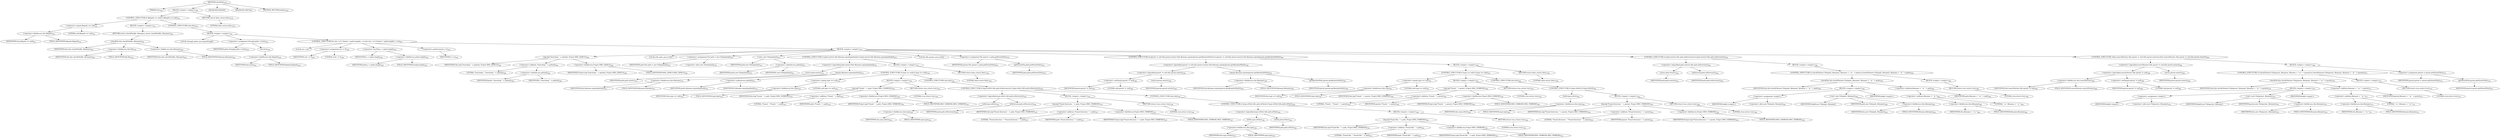 digraph "checkFile" {  
"659" [label = <(METHOD,checkFile)<SUB>320</SUB>> ]
"64" [label = <(PARAM,this)<SUB>320</SUB>> ]
"660" [label = <(BLOCK,&lt;empty&gt;,&lt;empty&gt;)<SUB>320</SUB>> ]
"661" [label = <(CONTROL_STRUCTURE,if (filepath == null),if (filepath == null))<SUB>321</SUB>> ]
"662" [label = <(&lt;operator&gt;.equals,filepath == null)<SUB>321</SUB>> ]
"663" [label = <(&lt;operator&gt;.fieldAccess,this.filepath)<SUB>321</SUB>> ]
"664" [label = <(IDENTIFIER,this,filepath == null)<SUB>321</SUB>> ]
"665" [label = <(FIELD_IDENTIFIER,filepath,filepath)<SUB>321</SUB>> ]
"666" [label = <(LITERAL,null,filepath == null)<SUB>321</SUB>> ]
"667" [label = <(BLOCK,&lt;empty&gt;,&lt;empty&gt;)<SUB>321</SUB>> ]
"668" [label = <(RETURN,return checkFile(file, filename);,return checkFile(file, filename);)<SUB>322</SUB>> ]
"669" [label = <(checkFile,this.checkFile(file, filename))<SUB>322</SUB>> ]
"63" [label = <(IDENTIFIER,this,this.checkFile(file, filename))<SUB>322</SUB>> ]
"670" [label = <(&lt;operator&gt;.fieldAccess,this.file)<SUB>322</SUB>> ]
"671" [label = <(IDENTIFIER,this,this.checkFile(file, filename))<SUB>322</SUB>> ]
"672" [label = <(FIELD_IDENTIFIER,file,file)<SUB>322</SUB>> ]
"673" [label = <(&lt;operator&gt;.fieldAccess,this.filename)<SUB>322</SUB>> ]
"674" [label = <(IDENTIFIER,this,this.checkFile(file, filename))<SUB>322</SUB>> ]
"675" [label = <(FIELD_IDENTIFIER,filename,filename)<SUB>322</SUB>> ]
"676" [label = <(CONTROL_STRUCTURE,else,else)<SUB>323</SUB>> ]
"677" [label = <(BLOCK,&lt;empty&gt;,&lt;empty&gt;)<SUB>323</SUB>> ]
"678" [label = <(LOCAL,String[] paths: java.lang.String[])> ]
"679" [label = <(&lt;operator&gt;.assignment,String[] paths = list())<SUB>324</SUB>> ]
"680" [label = <(IDENTIFIER,paths,String[] paths = list())<SUB>324</SUB>> ]
"681" [label = <(list,list())<SUB>324</SUB>> ]
"682" [label = <(&lt;operator&gt;.fieldAccess,this.filepath)<SUB>324</SUB>> ]
"683" [label = <(IDENTIFIER,this,list())<SUB>324</SUB>> ]
"684" [label = <(FIELD_IDENTIFIER,filepath,filepath)<SUB>324</SUB>> ]
"685" [label = <(CONTROL_STRUCTURE,for (int i = 0; Some(i &lt; paths.length); ++i),for (int i = 0; Some(i &lt; paths.length); ++i))<SUB>325</SUB>> ]
"686" [label = <(LOCAL,int i: int)> ]
"687" [label = <(&lt;operator&gt;.assignment,int i = 0)<SUB>325</SUB>> ]
"688" [label = <(IDENTIFIER,i,int i = 0)<SUB>325</SUB>> ]
"689" [label = <(LITERAL,0,int i = 0)<SUB>325</SUB>> ]
"690" [label = <(&lt;operator&gt;.lessThan,i &lt; paths.length)<SUB>325</SUB>> ]
"691" [label = <(IDENTIFIER,i,i &lt; paths.length)<SUB>325</SUB>> ]
"692" [label = <(&lt;operator&gt;.fieldAccess,paths.length)<SUB>325</SUB>> ]
"693" [label = <(IDENTIFIER,paths,i &lt; paths.length)<SUB>325</SUB>> ]
"694" [label = <(FIELD_IDENTIFIER,length,length)<SUB>325</SUB>> ]
"695" [label = <(&lt;operator&gt;.preIncrement,++i)<SUB>325</SUB>> ]
"696" [label = <(IDENTIFIER,i,++i)<SUB>325</SUB>> ]
"697" [label = <(BLOCK,&lt;empty&gt;,&lt;empty&gt;)<SUB>325</SUB>> ]
"698" [label = <(log,log(&quot;Searching &quot; + paths[i], Project.MSG_DEBUG))<SUB>326</SUB>> ]
"65" [label = <(IDENTIFIER,this,log(&quot;Searching &quot; + paths[i], Project.MSG_DEBUG))<SUB>326</SUB>> ]
"699" [label = <(&lt;operator&gt;.addition,&quot;Searching &quot; + paths[i])<SUB>326</SUB>> ]
"700" [label = <(LITERAL,&quot;Searching &quot;,&quot;Searching &quot; + paths[i])<SUB>326</SUB>> ]
"701" [label = <(&lt;operator&gt;.indexAccess,paths[i])<SUB>326</SUB>> ]
"702" [label = <(IDENTIFIER,paths,&quot;Searching &quot; + paths[i])<SUB>326</SUB>> ]
"703" [label = <(IDENTIFIER,i,&quot;Searching &quot; + paths[i])<SUB>326</SUB>> ]
"704" [label = <(&lt;operator&gt;.fieldAccess,Project.MSG_DEBUG)<SUB>326</SUB>> ]
"705" [label = <(IDENTIFIER,Project,log(&quot;Searching &quot; + paths[i], Project.MSG_DEBUG))<SUB>326</SUB>> ]
"706" [label = <(FIELD_IDENTIFIER,MSG_DEBUG,MSG_DEBUG)<SUB>326</SUB>> ]
"67" [label = <(LOCAL,File path: java.io.File)> ]
"707" [label = <(&lt;operator&gt;.assignment,File path = new File(paths[i]))<SUB>327</SUB>> ]
"708" [label = <(IDENTIFIER,path,File path = new File(paths[i]))<SUB>327</SUB>> ]
"709" [label = <(&lt;operator&gt;.alloc,new File(paths[i]))<SUB>327</SUB>> ]
"710" [label = <(&lt;init&gt;,new File(paths[i]))<SUB>327</SUB>> ]
"66" [label = <(IDENTIFIER,path,new File(paths[i]))<SUB>327</SUB>> ]
"711" [label = <(&lt;operator&gt;.indexAccess,paths[i])<SUB>327</SUB>> ]
"712" [label = <(IDENTIFIER,paths,new File(paths[i]))<SUB>327</SUB>> ]
"713" [label = <(IDENTIFIER,i,new File(paths[i]))<SUB>327</SUB>> ]
"714" [label = <(CONTROL_STRUCTURE,if (path.exists() &amp;&amp; filename.equals(paths[i])),if (path.exists() &amp;&amp; filename.equals(paths[i])))<SUB>331</SUB>> ]
"715" [label = <(&lt;operator&gt;.logicalAnd,path.exists() &amp;&amp; filename.equals(paths[i]))<SUB>331</SUB>> ]
"716" [label = <(exists,path.exists())<SUB>331</SUB>> ]
"717" [label = <(IDENTIFIER,path,path.exists())<SUB>331</SUB>> ]
"718" [label = <(equals,filename.equals(paths[i]))<SUB>331</SUB>> ]
"719" [label = <(&lt;operator&gt;.fieldAccess,this.filename)<SUB>331</SUB>> ]
"720" [label = <(IDENTIFIER,this,filename.equals(paths[i]))<SUB>331</SUB>> ]
"721" [label = <(FIELD_IDENTIFIER,filename,filename)<SUB>331</SUB>> ]
"722" [label = <(&lt;operator&gt;.indexAccess,paths[i])<SUB>331</SUB>> ]
"723" [label = <(IDENTIFIER,paths,filename.equals(paths[i]))<SUB>331</SUB>> ]
"724" [label = <(IDENTIFIER,i,filename.equals(paths[i]))<SUB>331</SUB>> ]
"725" [label = <(BLOCK,&lt;empty&gt;,&lt;empty&gt;)<SUB>331</SUB>> ]
"726" [label = <(CONTROL_STRUCTURE,if (type == null),if (type == null))<SUB>332</SUB>> ]
"727" [label = <(&lt;operator&gt;.equals,type == null)<SUB>332</SUB>> ]
"728" [label = <(&lt;operator&gt;.fieldAccess,this.type)<SUB>332</SUB>> ]
"729" [label = <(IDENTIFIER,this,type == null)<SUB>332</SUB>> ]
"730" [label = <(FIELD_IDENTIFIER,type,type)<SUB>332</SUB>> ]
"731" [label = <(LITERAL,null,type == null)<SUB>332</SUB>> ]
"732" [label = <(BLOCK,&lt;empty&gt;,&lt;empty&gt;)<SUB>332</SUB>> ]
"733" [label = <(log,log(&quot;Found: &quot; + path, Project.MSG_VERBOSE))<SUB>333</SUB>> ]
"68" [label = <(IDENTIFIER,this,log(&quot;Found: &quot; + path, Project.MSG_VERBOSE))<SUB>333</SUB>> ]
"734" [label = <(&lt;operator&gt;.addition,&quot;Found: &quot; + path)<SUB>333</SUB>> ]
"735" [label = <(LITERAL,&quot;Found: &quot;,&quot;Found: &quot; + path)<SUB>333</SUB>> ]
"736" [label = <(IDENTIFIER,path,&quot;Found: &quot; + path)<SUB>333</SUB>> ]
"737" [label = <(&lt;operator&gt;.fieldAccess,Project.MSG_VERBOSE)<SUB>333</SUB>> ]
"738" [label = <(IDENTIFIER,Project,log(&quot;Found: &quot; + path, Project.MSG_VERBOSE))<SUB>333</SUB>> ]
"739" [label = <(FIELD_IDENTIFIER,MSG_VERBOSE,MSG_VERBOSE)<SUB>333</SUB>> ]
"740" [label = <(RETURN,return true;,return true;)<SUB>334</SUB>> ]
"741" [label = <(LITERAL,true,return true;)<SUB>334</SUB>> ]
"742" [label = <(CONTROL_STRUCTURE,else,else)<SUB>335</SUB>> ]
"743" [label = <(CONTROL_STRUCTURE,if (type.isDir() &amp;&amp; path.isDirectory()),if (type.isDir() &amp;&amp; path.isDirectory()))<SUB>335</SUB>> ]
"744" [label = <(&lt;operator&gt;.logicalAnd,type.isDir() &amp;&amp; path.isDirectory())<SUB>335</SUB>> ]
"745" [label = <(isDir,type.isDir())<SUB>335</SUB>> ]
"746" [label = <(&lt;operator&gt;.fieldAccess,this.type)<SUB>335</SUB>> ]
"747" [label = <(IDENTIFIER,this,type.isDir())<SUB>335</SUB>> ]
"748" [label = <(FIELD_IDENTIFIER,type,type)<SUB>335</SUB>> ]
"749" [label = <(isDirectory,path.isDirectory())<SUB>336</SUB>> ]
"750" [label = <(IDENTIFIER,path,path.isDirectory())<SUB>336</SUB>> ]
"751" [label = <(BLOCK,&lt;empty&gt;,&lt;empty&gt;)<SUB>336</SUB>> ]
"752" [label = <(log,log(&quot;Found directory: &quot; + path, Project.MSG_VERBOSE))<SUB>337</SUB>> ]
"69" [label = <(IDENTIFIER,this,log(&quot;Found directory: &quot; + path, Project.MSG_VERBOSE))<SUB>337</SUB>> ]
"753" [label = <(&lt;operator&gt;.addition,&quot;Found directory: &quot; + path)<SUB>337</SUB>> ]
"754" [label = <(LITERAL,&quot;Found directory: &quot;,&quot;Found directory: &quot; + path)<SUB>337</SUB>> ]
"755" [label = <(IDENTIFIER,path,&quot;Found directory: &quot; + path)<SUB>337</SUB>> ]
"756" [label = <(&lt;operator&gt;.fieldAccess,Project.MSG_VERBOSE)<SUB>337</SUB>> ]
"757" [label = <(IDENTIFIER,Project,log(&quot;Found directory: &quot; + path, Project.MSG_VERBOSE))<SUB>337</SUB>> ]
"758" [label = <(FIELD_IDENTIFIER,MSG_VERBOSE,MSG_VERBOSE)<SUB>337</SUB>> ]
"759" [label = <(RETURN,return true;,return true;)<SUB>338</SUB>> ]
"760" [label = <(LITERAL,true,return true;)<SUB>338</SUB>> ]
"761" [label = <(CONTROL_STRUCTURE,else,else)<SUB>339</SUB>> ]
"762" [label = <(CONTROL_STRUCTURE,if (type.isFile() &amp;&amp; path.isFile()),if (type.isFile() &amp;&amp; path.isFile()))<SUB>339</SUB>> ]
"763" [label = <(&lt;operator&gt;.logicalAnd,type.isFile() &amp;&amp; path.isFile())<SUB>339</SUB>> ]
"764" [label = <(isFile,type.isFile())<SUB>339</SUB>> ]
"765" [label = <(&lt;operator&gt;.fieldAccess,this.type)<SUB>339</SUB>> ]
"766" [label = <(IDENTIFIER,this,type.isFile())<SUB>339</SUB>> ]
"767" [label = <(FIELD_IDENTIFIER,type,type)<SUB>339</SUB>> ]
"768" [label = <(isFile,path.isFile())<SUB>340</SUB>> ]
"769" [label = <(IDENTIFIER,path,path.isFile())<SUB>340</SUB>> ]
"770" [label = <(BLOCK,&lt;empty&gt;,&lt;empty&gt;)<SUB>340</SUB>> ]
"771" [label = <(log,log(&quot;Found file: &quot; + path, Project.MSG_VERBOSE))<SUB>341</SUB>> ]
"70" [label = <(IDENTIFIER,this,log(&quot;Found file: &quot; + path, Project.MSG_VERBOSE))<SUB>341</SUB>> ]
"772" [label = <(&lt;operator&gt;.addition,&quot;Found file: &quot; + path)<SUB>341</SUB>> ]
"773" [label = <(LITERAL,&quot;Found file: &quot;,&quot;Found file: &quot; + path)<SUB>341</SUB>> ]
"774" [label = <(IDENTIFIER,path,&quot;Found file: &quot; + path)<SUB>341</SUB>> ]
"775" [label = <(&lt;operator&gt;.fieldAccess,Project.MSG_VERBOSE)<SUB>341</SUB>> ]
"776" [label = <(IDENTIFIER,Project,log(&quot;Found file: &quot; + path, Project.MSG_VERBOSE))<SUB>341</SUB>> ]
"777" [label = <(FIELD_IDENTIFIER,MSG_VERBOSE,MSG_VERBOSE)<SUB>341</SUB>> ]
"778" [label = <(RETURN,return true;,return true;)<SUB>342</SUB>> ]
"779" [label = <(LITERAL,true,return true;)<SUB>342</SUB>> ]
"780" [label = <(RETURN,return false;,return false;)<SUB>345</SUB>> ]
"781" [label = <(LITERAL,false,return false;)<SUB>345</SUB>> ]
"782" [label = <(LOCAL,File parent: java.io.File)> ]
"783" [label = <(&lt;operator&gt;.assignment,File parent = path.getParentFile())<SUB>347</SUB>> ]
"784" [label = <(IDENTIFIER,parent,File parent = path.getParentFile())<SUB>347</SUB>> ]
"785" [label = <(getParentFile,path.getParentFile())<SUB>347</SUB>> ]
"786" [label = <(IDENTIFIER,path,path.getParentFile())<SUB>347</SUB>> ]
"787" [label = <(CONTROL_STRUCTURE,if (parent != null &amp;&amp; parent.exists() &amp;&amp; filename.equals(parent.getAbsolutePath())),if (parent != null &amp;&amp; parent.exists() &amp;&amp; filename.equals(parent.getAbsolutePath())))<SUB>349</SUB>> ]
"788" [label = <(&lt;operator&gt;.logicalAnd,parent != null &amp;&amp; parent.exists() &amp;&amp; filename.equals(parent.getAbsolutePath()))<SUB>349</SUB>> ]
"789" [label = <(&lt;operator&gt;.logicalAnd,parent != null &amp;&amp; parent.exists())<SUB>349</SUB>> ]
"790" [label = <(&lt;operator&gt;.notEquals,parent != null)<SUB>349</SUB>> ]
"791" [label = <(IDENTIFIER,parent,parent != null)<SUB>349</SUB>> ]
"792" [label = <(LITERAL,null,parent != null)<SUB>349</SUB>> ]
"793" [label = <(exists,parent.exists())<SUB>349</SUB>> ]
"794" [label = <(IDENTIFIER,parent,parent.exists())<SUB>349</SUB>> ]
"795" [label = <(equals,filename.equals(parent.getAbsolutePath()))<SUB>350</SUB>> ]
"796" [label = <(&lt;operator&gt;.fieldAccess,this.filename)<SUB>350</SUB>> ]
"797" [label = <(IDENTIFIER,this,filename.equals(parent.getAbsolutePath()))<SUB>350</SUB>> ]
"798" [label = <(FIELD_IDENTIFIER,filename,filename)<SUB>350</SUB>> ]
"799" [label = <(getAbsolutePath,parent.getAbsolutePath())<SUB>350</SUB>> ]
"800" [label = <(IDENTIFIER,parent,parent.getAbsolutePath())<SUB>350</SUB>> ]
"801" [label = <(BLOCK,&lt;empty&gt;,&lt;empty&gt;)<SUB>350</SUB>> ]
"802" [label = <(CONTROL_STRUCTURE,if (type == null),if (type == null))<SUB>351</SUB>> ]
"803" [label = <(&lt;operator&gt;.equals,type == null)<SUB>351</SUB>> ]
"804" [label = <(&lt;operator&gt;.fieldAccess,this.type)<SUB>351</SUB>> ]
"805" [label = <(IDENTIFIER,this,type == null)<SUB>351</SUB>> ]
"806" [label = <(FIELD_IDENTIFIER,type,type)<SUB>351</SUB>> ]
"807" [label = <(LITERAL,null,type == null)<SUB>351</SUB>> ]
"808" [label = <(BLOCK,&lt;empty&gt;,&lt;empty&gt;)<SUB>351</SUB>> ]
"809" [label = <(log,log(&quot;Found: &quot; + parent, Project.MSG_VERBOSE))<SUB>352</SUB>> ]
"71" [label = <(IDENTIFIER,this,log(&quot;Found: &quot; + parent, Project.MSG_VERBOSE))<SUB>352</SUB>> ]
"810" [label = <(&lt;operator&gt;.addition,&quot;Found: &quot; + parent)<SUB>352</SUB>> ]
"811" [label = <(LITERAL,&quot;Found: &quot;,&quot;Found: &quot; + parent)<SUB>352</SUB>> ]
"812" [label = <(IDENTIFIER,parent,&quot;Found: &quot; + parent)<SUB>352</SUB>> ]
"813" [label = <(&lt;operator&gt;.fieldAccess,Project.MSG_VERBOSE)<SUB>352</SUB>> ]
"814" [label = <(IDENTIFIER,Project,log(&quot;Found: &quot; + parent, Project.MSG_VERBOSE))<SUB>352</SUB>> ]
"815" [label = <(FIELD_IDENTIFIER,MSG_VERBOSE,MSG_VERBOSE)<SUB>352</SUB>> ]
"816" [label = <(RETURN,return true;,return true;)<SUB>353</SUB>> ]
"817" [label = <(LITERAL,true,return true;)<SUB>353</SUB>> ]
"818" [label = <(CONTROL_STRUCTURE,else,else)<SUB>354</SUB>> ]
"819" [label = <(CONTROL_STRUCTURE,if (type.isDir()),if (type.isDir()))<SUB>354</SUB>> ]
"820" [label = <(isDir,type.isDir())<SUB>354</SUB>> ]
"821" [label = <(&lt;operator&gt;.fieldAccess,this.type)<SUB>354</SUB>> ]
"822" [label = <(IDENTIFIER,this,type.isDir())<SUB>354</SUB>> ]
"823" [label = <(FIELD_IDENTIFIER,type,type)<SUB>354</SUB>> ]
"824" [label = <(BLOCK,&lt;empty&gt;,&lt;empty&gt;)<SUB>354</SUB>> ]
"825" [label = <(log,log(&quot;Found directory: &quot; + parent, Project.MSG_VERBOSE))<SUB>355</SUB>> ]
"72" [label = <(IDENTIFIER,this,log(&quot;Found directory: &quot; + parent, Project.MSG_VERBOSE))<SUB>355</SUB>> ]
"826" [label = <(&lt;operator&gt;.addition,&quot;Found directory: &quot; + parent)<SUB>355</SUB>> ]
"827" [label = <(LITERAL,&quot;Found directory: &quot;,&quot;Found directory: &quot; + parent)<SUB>355</SUB>> ]
"828" [label = <(IDENTIFIER,parent,&quot;Found directory: &quot; + parent)<SUB>355</SUB>> ]
"829" [label = <(&lt;operator&gt;.fieldAccess,Project.MSG_VERBOSE)<SUB>355</SUB>> ]
"830" [label = <(IDENTIFIER,Project,log(&quot;Found directory: &quot; + parent, Project.MSG_VERBOSE))<SUB>355</SUB>> ]
"831" [label = <(FIELD_IDENTIFIER,MSG_VERBOSE,MSG_VERBOSE)<SUB>355</SUB>> ]
"832" [label = <(RETURN,return true;,return true;)<SUB>356</SUB>> ]
"833" [label = <(LITERAL,true,return true;)<SUB>356</SUB>> ]
"834" [label = <(RETURN,return false;,return false;)<SUB>359</SUB>> ]
"835" [label = <(LITERAL,false,return false;)<SUB>359</SUB>> ]
"836" [label = <(CONTROL_STRUCTURE,if (path.exists() &amp;&amp; path.isDirectory()),if (path.exists() &amp;&amp; path.isDirectory()))<SUB>362</SUB>> ]
"837" [label = <(&lt;operator&gt;.logicalAnd,path.exists() &amp;&amp; path.isDirectory())<SUB>362</SUB>> ]
"838" [label = <(exists,path.exists())<SUB>362</SUB>> ]
"839" [label = <(IDENTIFIER,path,path.exists())<SUB>362</SUB>> ]
"840" [label = <(isDirectory,path.isDirectory())<SUB>362</SUB>> ]
"841" [label = <(IDENTIFIER,path,path.isDirectory())<SUB>362</SUB>> ]
"842" [label = <(BLOCK,&lt;empty&gt;,&lt;empty&gt;)<SUB>362</SUB>> ]
"843" [label = <(CONTROL_STRUCTURE,if (checkFile(new File(path, filename), filename + &quot; in &quot; + path)),if (checkFile(new File(path, filename), filename + &quot; in &quot; + path)))<SUB>363</SUB>> ]
"844" [label = <(checkFile,this.checkFile(new File(path, filename), filename + &quot; in &quot; + path))<SUB>363</SUB>> ]
"73" [label = <(IDENTIFIER,this,this.checkFile(new File(path, filename), filename + &quot; in &quot; + path))<SUB>363</SUB>> ]
"845" [label = <(BLOCK,&lt;empty&gt;,&lt;empty&gt;)<SUB>363</SUB>> ]
"846" [label = <(&lt;operator&gt;.assignment,&lt;empty&gt;)> ]
"847" [label = <(IDENTIFIER,$obj8,&lt;empty&gt;)> ]
"848" [label = <(&lt;operator&gt;.alloc,new File(path, filename))<SUB>363</SUB>> ]
"849" [label = <(&lt;init&gt;,new File(path, filename))<SUB>363</SUB>> ]
"850" [label = <(IDENTIFIER,$obj8,new File(path, filename))> ]
"851" [label = <(IDENTIFIER,path,new File(path, filename))<SUB>363</SUB>> ]
"852" [label = <(&lt;operator&gt;.fieldAccess,this.filename)<SUB>363</SUB>> ]
"853" [label = <(IDENTIFIER,this,new File(path, filename))<SUB>363</SUB>> ]
"854" [label = <(FIELD_IDENTIFIER,filename,filename)<SUB>363</SUB>> ]
"855" [label = <(IDENTIFIER,$obj8,&lt;empty&gt;)> ]
"856" [label = <(&lt;operator&gt;.addition,filename + &quot; in &quot; + path)<SUB>364</SUB>> ]
"857" [label = <(&lt;operator&gt;.addition,filename + &quot; in &quot;)<SUB>364</SUB>> ]
"858" [label = <(&lt;operator&gt;.fieldAccess,this.filename)<SUB>364</SUB>> ]
"859" [label = <(IDENTIFIER,this,filename + &quot; in &quot;)<SUB>364</SUB>> ]
"860" [label = <(FIELD_IDENTIFIER,filename,filename)<SUB>364</SUB>> ]
"861" [label = <(LITERAL,&quot; in &quot;,filename + &quot; in &quot;)<SUB>364</SUB>> ]
"862" [label = <(IDENTIFIER,path,filename + &quot; in &quot; + path)<SUB>364</SUB>> ]
"863" [label = <(BLOCK,&lt;empty&gt;,&lt;empty&gt;)<SUB>364</SUB>> ]
"864" [label = <(RETURN,return true;,return true;)<SUB>365</SUB>> ]
"865" [label = <(LITERAL,true,return true;)<SUB>365</SUB>> ]
"866" [label = <(CONTROL_STRUCTURE,while (searchParents &amp;&amp; parent != null &amp;&amp; parent.exists()),while (searchParents &amp;&amp; parent != null &amp;&amp; parent.exists()))<SUB>369</SUB>> ]
"867" [label = <(&lt;operator&gt;.logicalAnd,searchParents &amp;&amp; parent != null &amp;&amp; parent.exists())<SUB>369</SUB>> ]
"868" [label = <(&lt;operator&gt;.logicalAnd,searchParents &amp;&amp; parent != null)<SUB>369</SUB>> ]
"869" [label = <(&lt;operator&gt;.fieldAccess,this.searchParents)<SUB>369</SUB>> ]
"870" [label = <(IDENTIFIER,this,searchParents &amp;&amp; parent != null)<SUB>369</SUB>> ]
"871" [label = <(FIELD_IDENTIFIER,searchParents,searchParents)<SUB>369</SUB>> ]
"872" [label = <(&lt;operator&gt;.notEquals,parent != null)<SUB>369</SUB>> ]
"873" [label = <(IDENTIFIER,parent,parent != null)<SUB>369</SUB>> ]
"874" [label = <(LITERAL,null,parent != null)<SUB>369</SUB>> ]
"875" [label = <(exists,parent.exists())<SUB>369</SUB>> ]
"876" [label = <(IDENTIFIER,parent,parent.exists())<SUB>369</SUB>> ]
"877" [label = <(BLOCK,&lt;empty&gt;,&lt;empty&gt;)<SUB>369</SUB>> ]
"878" [label = <(CONTROL_STRUCTURE,if (checkFile(new File(parent, filename), filename + &quot; in &quot; + parent)),if (checkFile(new File(parent, filename), filename + &quot; in &quot; + parent)))<SUB>370</SUB>> ]
"879" [label = <(checkFile,this.checkFile(new File(parent, filename), filename + &quot; in &quot; + parent))<SUB>370</SUB>> ]
"74" [label = <(IDENTIFIER,this,this.checkFile(new File(parent, filename), filename + &quot; in &quot; + parent))<SUB>370</SUB>> ]
"880" [label = <(BLOCK,&lt;empty&gt;,&lt;empty&gt;)<SUB>370</SUB>> ]
"881" [label = <(&lt;operator&gt;.assignment,&lt;empty&gt;)> ]
"882" [label = <(IDENTIFIER,$obj9,&lt;empty&gt;)> ]
"883" [label = <(&lt;operator&gt;.alloc,new File(parent, filename))<SUB>370</SUB>> ]
"884" [label = <(&lt;init&gt;,new File(parent, filename))<SUB>370</SUB>> ]
"885" [label = <(IDENTIFIER,$obj9,new File(parent, filename))> ]
"886" [label = <(IDENTIFIER,parent,new File(parent, filename))<SUB>370</SUB>> ]
"887" [label = <(&lt;operator&gt;.fieldAccess,this.filename)<SUB>370</SUB>> ]
"888" [label = <(IDENTIFIER,this,new File(parent, filename))<SUB>370</SUB>> ]
"889" [label = <(FIELD_IDENTIFIER,filename,filename)<SUB>370</SUB>> ]
"890" [label = <(IDENTIFIER,$obj9,&lt;empty&gt;)> ]
"891" [label = <(&lt;operator&gt;.addition,filename + &quot; in &quot; + parent)<SUB>371</SUB>> ]
"892" [label = <(&lt;operator&gt;.addition,filename + &quot; in &quot;)<SUB>371</SUB>> ]
"893" [label = <(&lt;operator&gt;.fieldAccess,this.filename)<SUB>371</SUB>> ]
"894" [label = <(IDENTIFIER,this,filename + &quot; in &quot;)<SUB>371</SUB>> ]
"895" [label = <(FIELD_IDENTIFIER,filename,filename)<SUB>371</SUB>> ]
"896" [label = <(LITERAL,&quot; in &quot;,filename + &quot; in &quot;)<SUB>371</SUB>> ]
"897" [label = <(IDENTIFIER,parent,filename + &quot; in &quot; + parent)<SUB>371</SUB>> ]
"898" [label = <(BLOCK,&lt;empty&gt;,&lt;empty&gt;)<SUB>371</SUB>> ]
"899" [label = <(RETURN,return true;,return true;)<SUB>372</SUB>> ]
"900" [label = <(LITERAL,true,return true;)<SUB>372</SUB>> ]
"901" [label = <(&lt;operator&gt;.assignment,parent = parent.getParentFile())<SUB>374</SUB>> ]
"902" [label = <(IDENTIFIER,parent,parent = parent.getParentFile())<SUB>374</SUB>> ]
"903" [label = <(getParentFile,parent.getParentFile())<SUB>374</SUB>> ]
"904" [label = <(IDENTIFIER,parent,parent.getParentFile())<SUB>374</SUB>> ]
"905" [label = <(RETURN,return false;,return false;)<SUB>378</SUB>> ]
"906" [label = <(LITERAL,false,return false;)<SUB>378</SUB>> ]
"907" [label = <(MODIFIER,PRIVATE)> ]
"908" [label = <(MODIFIER,VIRTUAL)> ]
"909" [label = <(METHOD_RETURN,boolean)<SUB>320</SUB>> ]
  "659" -> "64" 
  "659" -> "660" 
  "659" -> "907" 
  "659" -> "908" 
  "659" -> "909" 
  "660" -> "661" 
  "660" -> "905" 
  "661" -> "662" 
  "661" -> "667" 
  "661" -> "676" 
  "662" -> "663" 
  "662" -> "666" 
  "663" -> "664" 
  "663" -> "665" 
  "667" -> "668" 
  "668" -> "669" 
  "669" -> "63" 
  "669" -> "670" 
  "669" -> "673" 
  "670" -> "671" 
  "670" -> "672" 
  "673" -> "674" 
  "673" -> "675" 
  "676" -> "677" 
  "677" -> "678" 
  "677" -> "679" 
  "677" -> "685" 
  "679" -> "680" 
  "679" -> "681" 
  "681" -> "682" 
  "682" -> "683" 
  "682" -> "684" 
  "685" -> "686" 
  "685" -> "687" 
  "685" -> "690" 
  "685" -> "695" 
  "685" -> "697" 
  "687" -> "688" 
  "687" -> "689" 
  "690" -> "691" 
  "690" -> "692" 
  "692" -> "693" 
  "692" -> "694" 
  "695" -> "696" 
  "697" -> "698" 
  "697" -> "67" 
  "697" -> "707" 
  "697" -> "710" 
  "697" -> "714" 
  "697" -> "782" 
  "697" -> "783" 
  "697" -> "787" 
  "697" -> "836" 
  "697" -> "866" 
  "698" -> "65" 
  "698" -> "699" 
  "698" -> "704" 
  "699" -> "700" 
  "699" -> "701" 
  "701" -> "702" 
  "701" -> "703" 
  "704" -> "705" 
  "704" -> "706" 
  "707" -> "708" 
  "707" -> "709" 
  "710" -> "66" 
  "710" -> "711" 
  "711" -> "712" 
  "711" -> "713" 
  "714" -> "715" 
  "714" -> "725" 
  "715" -> "716" 
  "715" -> "718" 
  "716" -> "717" 
  "718" -> "719" 
  "718" -> "722" 
  "719" -> "720" 
  "719" -> "721" 
  "722" -> "723" 
  "722" -> "724" 
  "725" -> "726" 
  "725" -> "780" 
  "726" -> "727" 
  "726" -> "732" 
  "726" -> "742" 
  "727" -> "728" 
  "727" -> "731" 
  "728" -> "729" 
  "728" -> "730" 
  "732" -> "733" 
  "732" -> "740" 
  "733" -> "68" 
  "733" -> "734" 
  "733" -> "737" 
  "734" -> "735" 
  "734" -> "736" 
  "737" -> "738" 
  "737" -> "739" 
  "740" -> "741" 
  "742" -> "743" 
  "743" -> "744" 
  "743" -> "751" 
  "743" -> "761" 
  "744" -> "745" 
  "744" -> "749" 
  "745" -> "746" 
  "746" -> "747" 
  "746" -> "748" 
  "749" -> "750" 
  "751" -> "752" 
  "751" -> "759" 
  "752" -> "69" 
  "752" -> "753" 
  "752" -> "756" 
  "753" -> "754" 
  "753" -> "755" 
  "756" -> "757" 
  "756" -> "758" 
  "759" -> "760" 
  "761" -> "762" 
  "762" -> "763" 
  "762" -> "770" 
  "763" -> "764" 
  "763" -> "768" 
  "764" -> "765" 
  "765" -> "766" 
  "765" -> "767" 
  "768" -> "769" 
  "770" -> "771" 
  "770" -> "778" 
  "771" -> "70" 
  "771" -> "772" 
  "771" -> "775" 
  "772" -> "773" 
  "772" -> "774" 
  "775" -> "776" 
  "775" -> "777" 
  "778" -> "779" 
  "780" -> "781" 
  "783" -> "784" 
  "783" -> "785" 
  "785" -> "786" 
  "787" -> "788" 
  "787" -> "801" 
  "788" -> "789" 
  "788" -> "795" 
  "789" -> "790" 
  "789" -> "793" 
  "790" -> "791" 
  "790" -> "792" 
  "793" -> "794" 
  "795" -> "796" 
  "795" -> "799" 
  "796" -> "797" 
  "796" -> "798" 
  "799" -> "800" 
  "801" -> "802" 
  "801" -> "834" 
  "802" -> "803" 
  "802" -> "808" 
  "802" -> "818" 
  "803" -> "804" 
  "803" -> "807" 
  "804" -> "805" 
  "804" -> "806" 
  "808" -> "809" 
  "808" -> "816" 
  "809" -> "71" 
  "809" -> "810" 
  "809" -> "813" 
  "810" -> "811" 
  "810" -> "812" 
  "813" -> "814" 
  "813" -> "815" 
  "816" -> "817" 
  "818" -> "819" 
  "819" -> "820" 
  "819" -> "824" 
  "820" -> "821" 
  "821" -> "822" 
  "821" -> "823" 
  "824" -> "825" 
  "824" -> "832" 
  "825" -> "72" 
  "825" -> "826" 
  "825" -> "829" 
  "826" -> "827" 
  "826" -> "828" 
  "829" -> "830" 
  "829" -> "831" 
  "832" -> "833" 
  "834" -> "835" 
  "836" -> "837" 
  "836" -> "842" 
  "837" -> "838" 
  "837" -> "840" 
  "838" -> "839" 
  "840" -> "841" 
  "842" -> "843" 
  "843" -> "844" 
  "843" -> "863" 
  "844" -> "73" 
  "844" -> "845" 
  "844" -> "856" 
  "845" -> "846" 
  "845" -> "849" 
  "845" -> "855" 
  "846" -> "847" 
  "846" -> "848" 
  "849" -> "850" 
  "849" -> "851" 
  "849" -> "852" 
  "852" -> "853" 
  "852" -> "854" 
  "856" -> "857" 
  "856" -> "862" 
  "857" -> "858" 
  "857" -> "861" 
  "858" -> "859" 
  "858" -> "860" 
  "863" -> "864" 
  "864" -> "865" 
  "866" -> "867" 
  "866" -> "877" 
  "867" -> "868" 
  "867" -> "875" 
  "868" -> "869" 
  "868" -> "872" 
  "869" -> "870" 
  "869" -> "871" 
  "872" -> "873" 
  "872" -> "874" 
  "875" -> "876" 
  "877" -> "878" 
  "877" -> "901" 
  "878" -> "879" 
  "878" -> "898" 
  "879" -> "74" 
  "879" -> "880" 
  "879" -> "891" 
  "880" -> "881" 
  "880" -> "884" 
  "880" -> "890" 
  "881" -> "882" 
  "881" -> "883" 
  "884" -> "885" 
  "884" -> "886" 
  "884" -> "887" 
  "887" -> "888" 
  "887" -> "889" 
  "891" -> "892" 
  "891" -> "897" 
  "892" -> "893" 
  "892" -> "896" 
  "893" -> "894" 
  "893" -> "895" 
  "898" -> "899" 
  "899" -> "900" 
  "901" -> "902" 
  "901" -> "903" 
  "903" -> "904" 
  "905" -> "906" 
}
